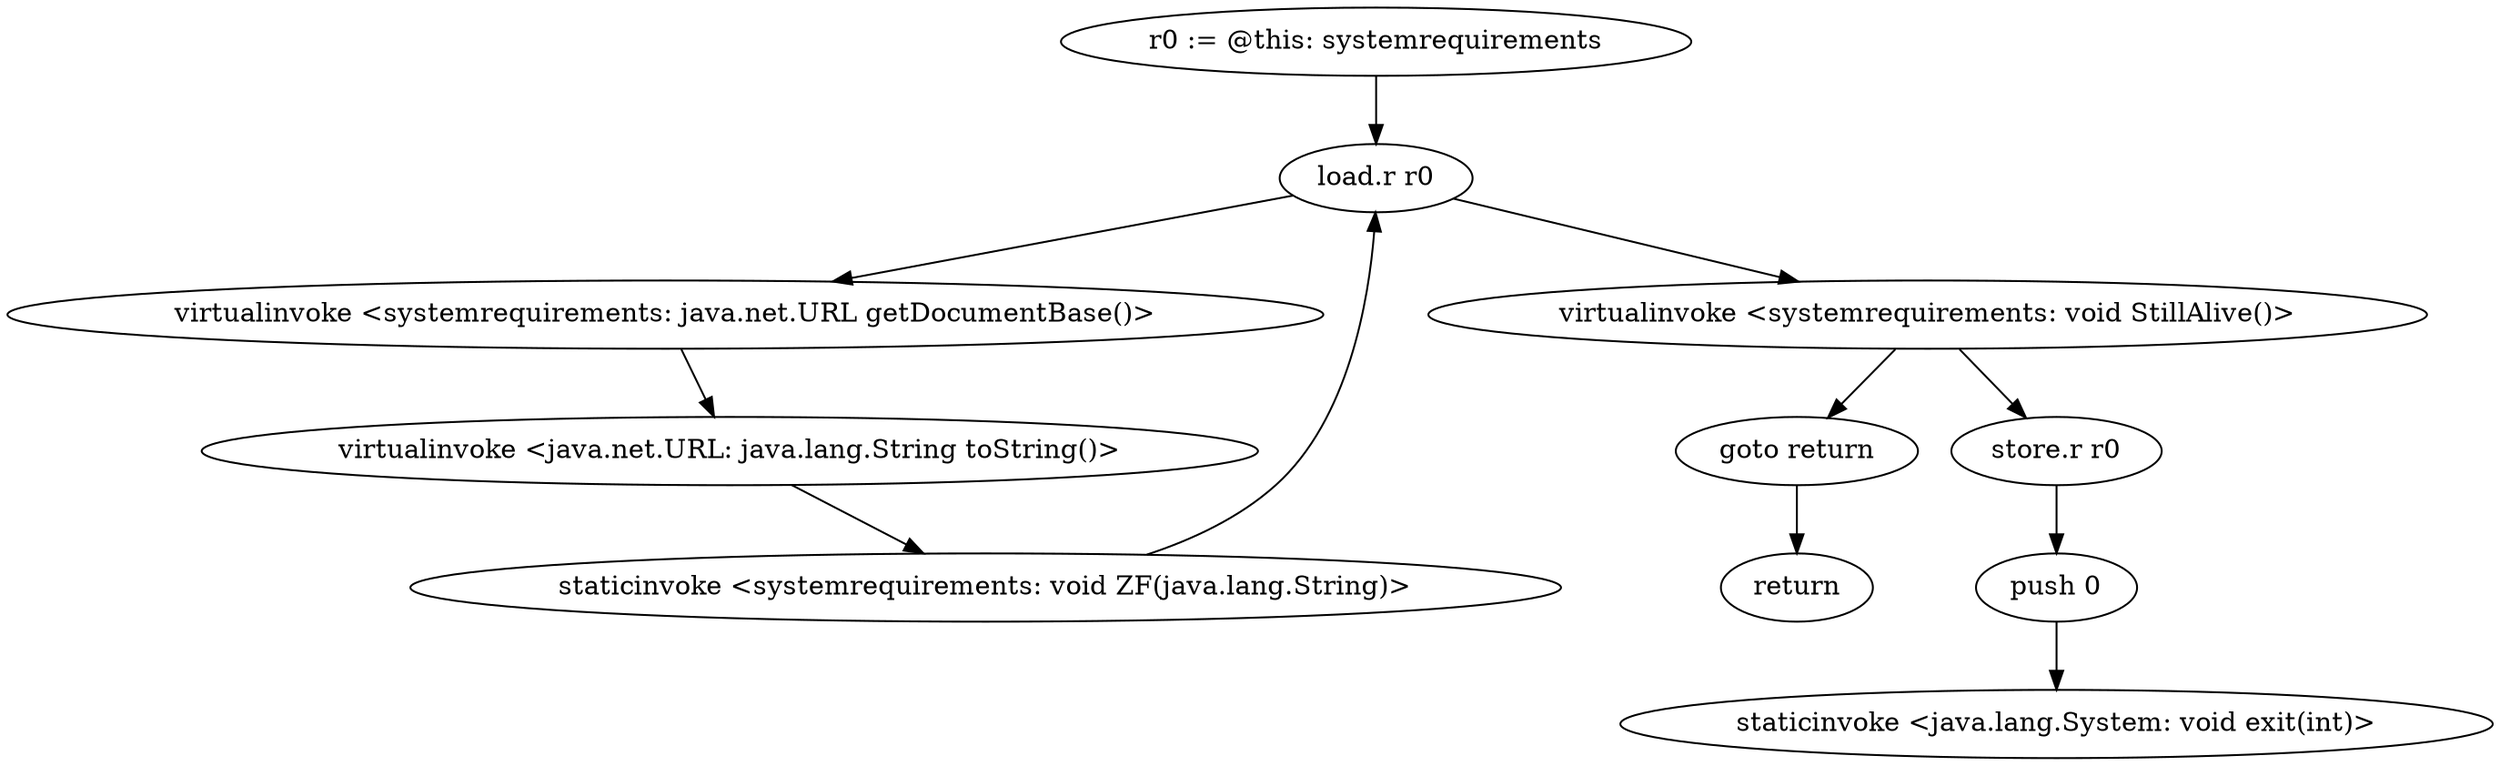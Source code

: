 digraph "" {
    "r0 := @this: systemrequirements"
    "load.r r0"
    "r0 := @this: systemrequirements"->"load.r r0";
    "virtualinvoke <systemrequirements: java.net.URL getDocumentBase()>"
    "load.r r0"->"virtualinvoke <systemrequirements: java.net.URL getDocumentBase()>";
    "virtualinvoke <java.net.URL: java.lang.String toString()>"
    "virtualinvoke <systemrequirements: java.net.URL getDocumentBase()>"->"virtualinvoke <java.net.URL: java.lang.String toString()>";
    "staticinvoke <systemrequirements: void ZF(java.lang.String)>"
    "virtualinvoke <java.net.URL: java.lang.String toString()>"->"staticinvoke <systemrequirements: void ZF(java.lang.String)>";
    "staticinvoke <systemrequirements: void ZF(java.lang.String)>"->"load.r r0";
    "virtualinvoke <systemrequirements: void StillAlive()>"
    "load.r r0"->"virtualinvoke <systemrequirements: void StillAlive()>";
    "goto return"
    "virtualinvoke <systemrequirements: void StillAlive()>"->"goto return";
    "return"
    "goto return"->"return";
    "store.r r0"
    "virtualinvoke <systemrequirements: void StillAlive()>"->"store.r r0";
    "push 0"
    "store.r r0"->"push 0";
    "staticinvoke <java.lang.System: void exit(int)>"
    "push 0"->"staticinvoke <java.lang.System: void exit(int)>";
}

